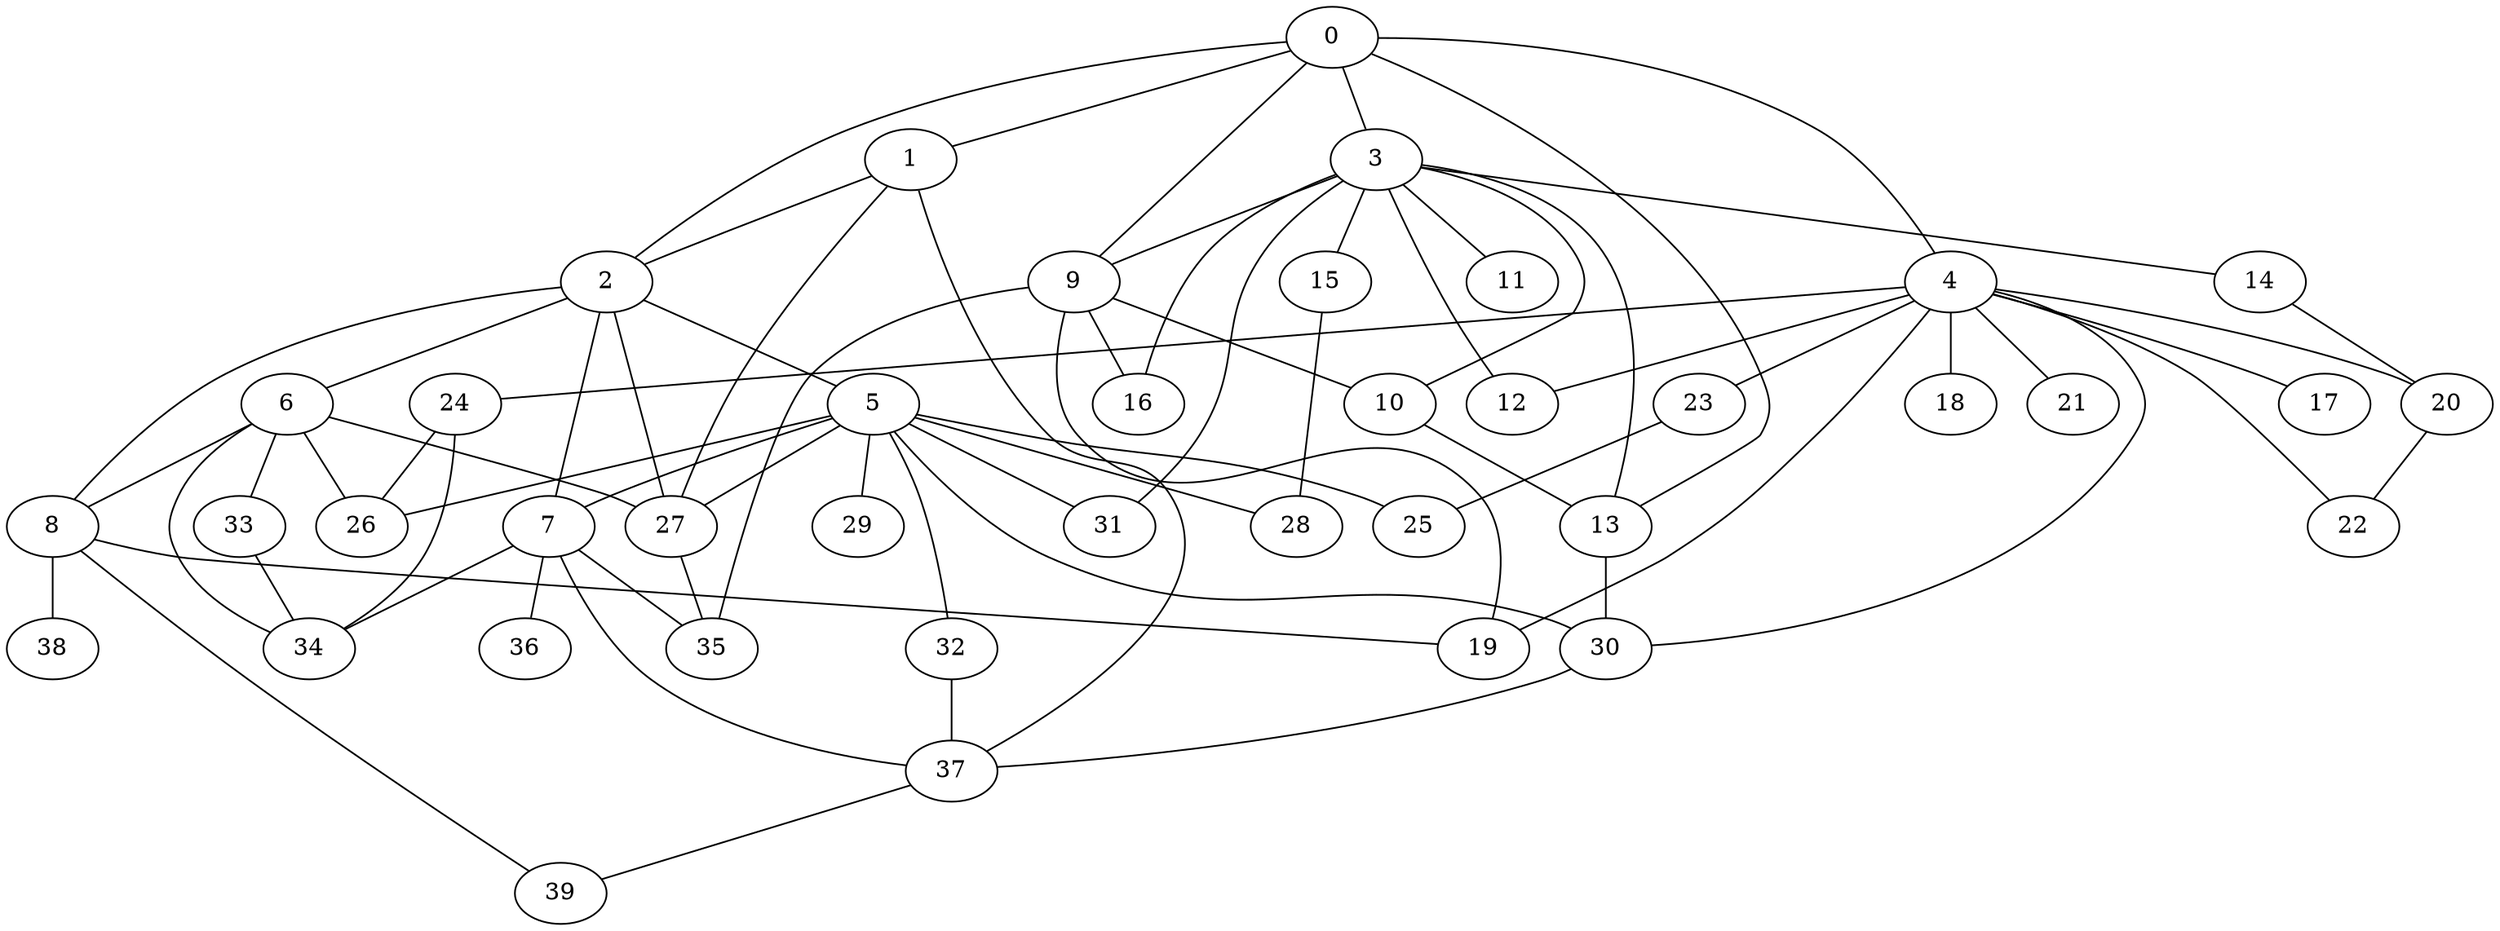 
graph graphname {
    0 -- 1
0 -- 2
0 -- 3
0 -- 4
0 -- 9
0 -- 13
1 -- 27
1 -- 37
1 -- 2
2 -- 8
2 -- 5
2 -- 6
2 -- 7
2 -- 27
3 -- 9
3 -- 10
3 -- 11
3 -- 12
3 -- 13
3 -- 14
3 -- 15
3 -- 16
3 -- 31
4 -- 17
4 -- 18
4 -- 19
4 -- 20
4 -- 21
4 -- 22
4 -- 23
4 -- 24
4 -- 12
4 -- 30
5 -- 32
5 -- 25
5 -- 26
5 -- 27
5 -- 28
5 -- 29
5 -- 30
5 -- 31
5 -- 7
6 -- 33
6 -- 26
6 -- 8
6 -- 34
6 -- 27
7 -- 35
7 -- 36
7 -- 34
7 -- 37
8 -- 38
8 -- 39
8 -- 19
9 -- 10
9 -- 16
9 -- 35
9 -- 19
10 -- 13
13 -- 30
14 -- 20
15 -- 28
20 -- 22
23 -- 25
24 -- 26
24 -- 34
27 -- 35
30 -- 37
32 -- 37
33 -- 34
37 -- 39

}
